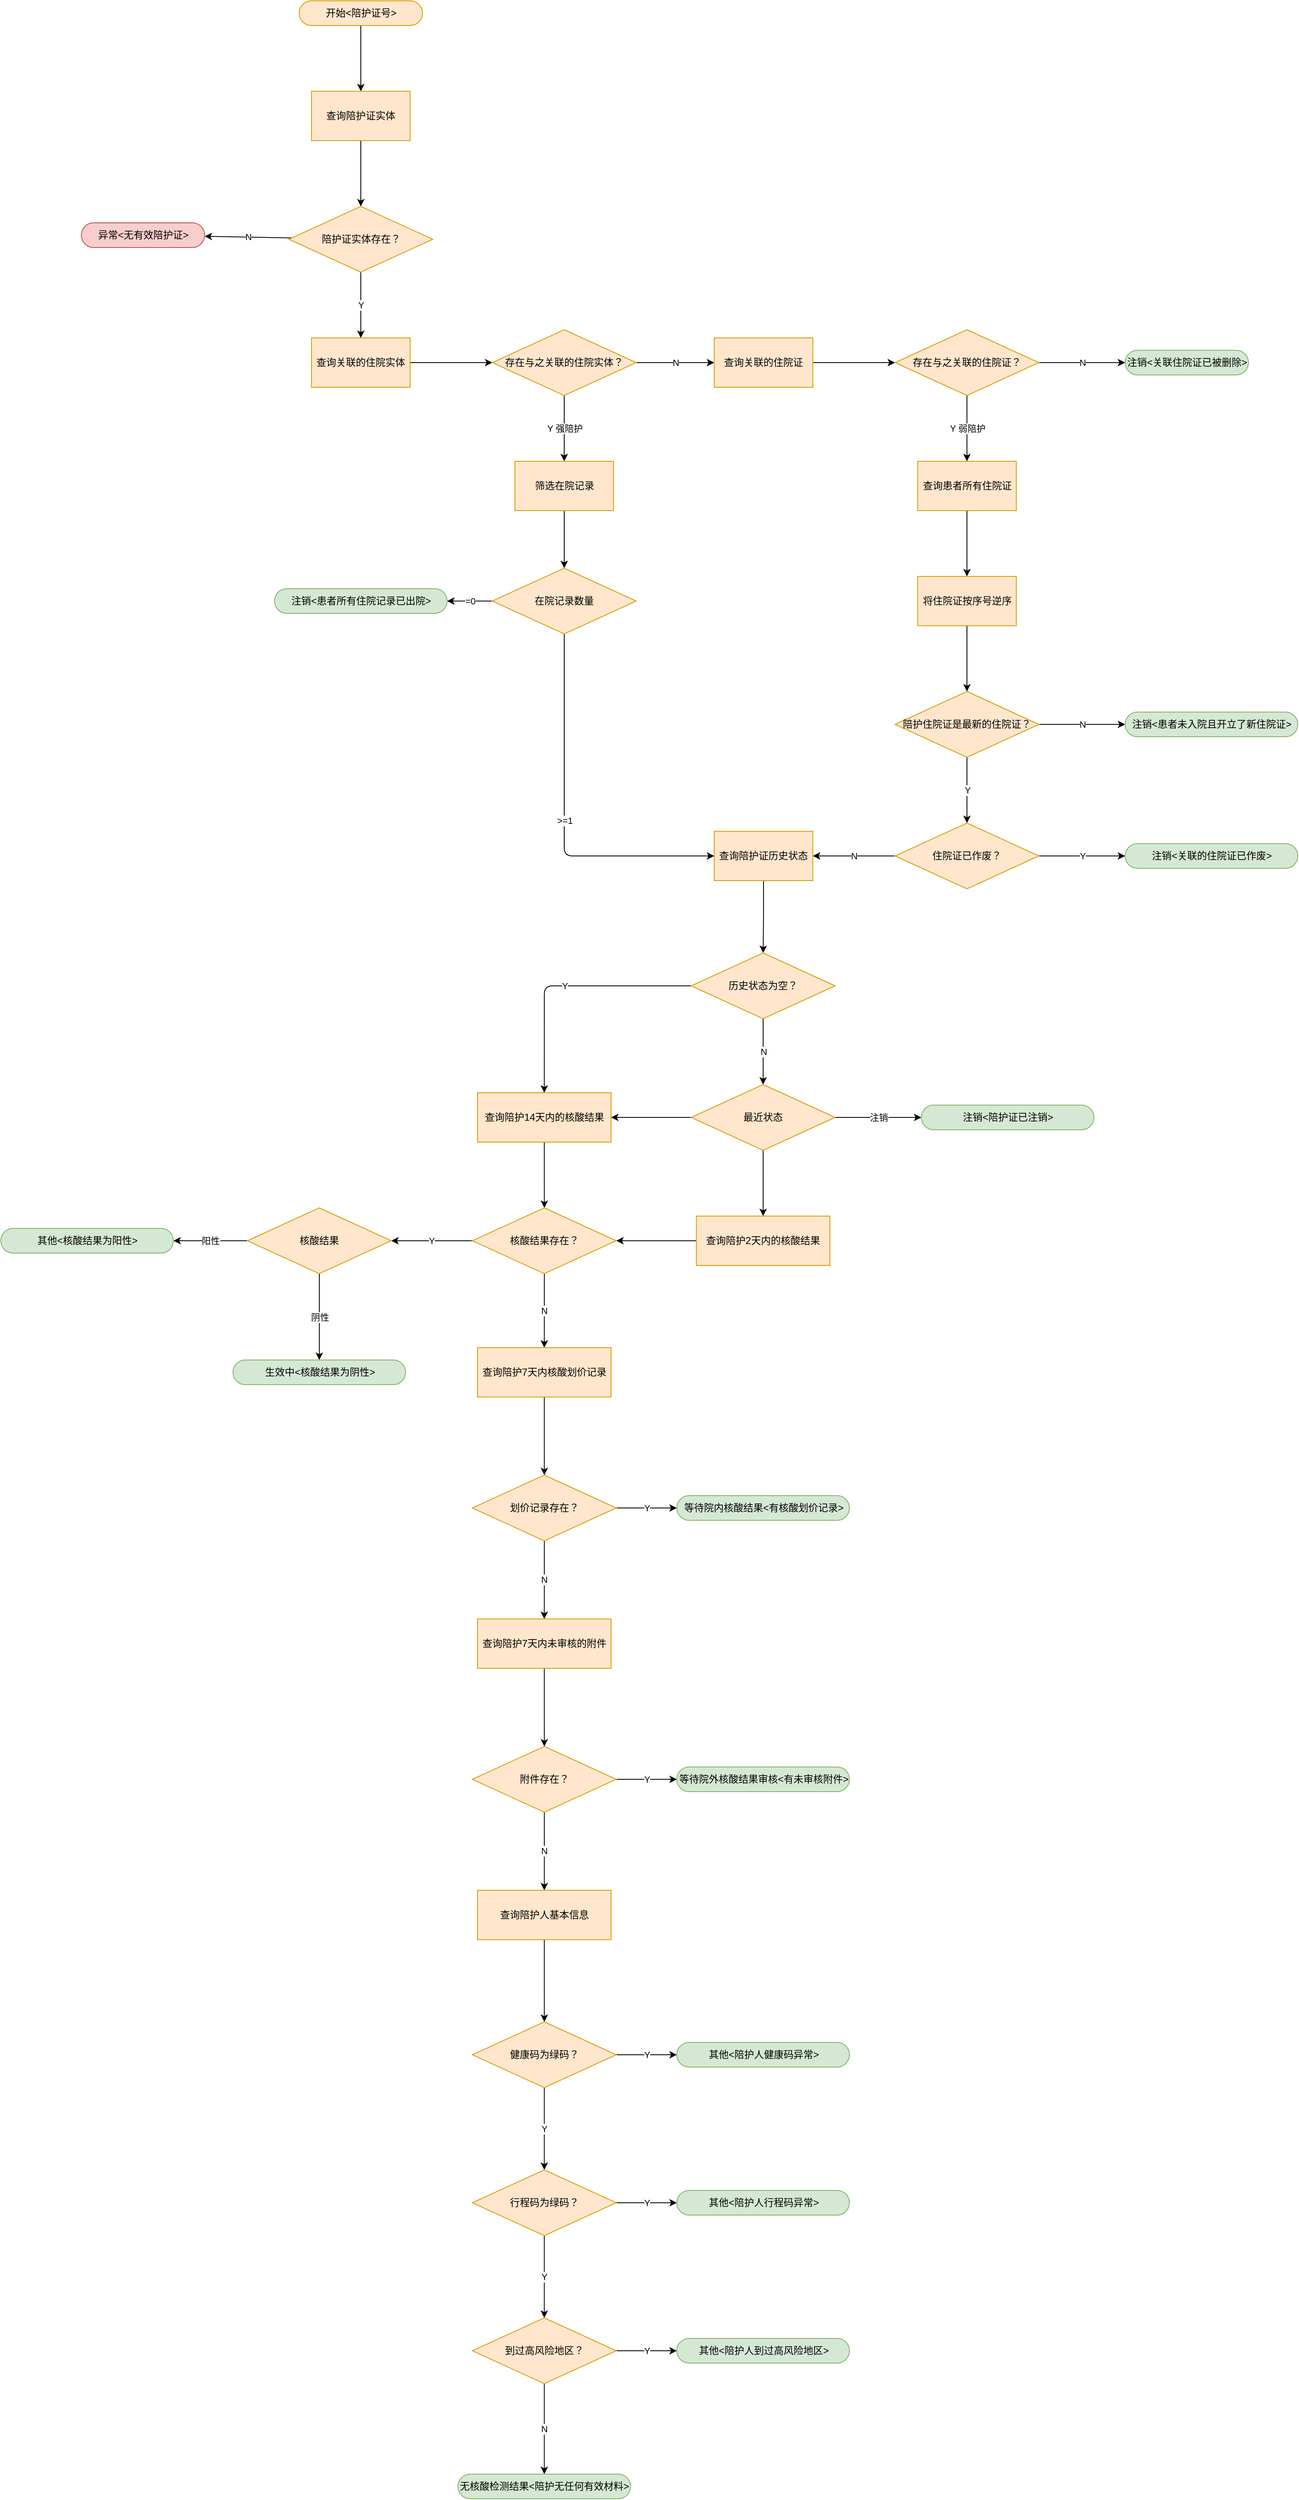 <mxfile>
    <diagram id="eYp32rkmpS_6zZbo1MFD" name="Page-1">
        <mxGraphModel dx="1035" dy="619" grid="1" gridSize="10" guides="1" tooltips="1" connect="1" arrows="1" fold="1" page="1" pageScale="1" pageWidth="1920" pageHeight="1200" math="0" shadow="0">
            <root>
                <mxCell id="0"/>
                <mxCell id="1" parent="0"/>
                <mxCell id="10" value="" style="edgeStyle=none;html=1;" parent="1" source="2" target="9" edge="1">
                    <mxGeometry relative="1" as="geometry"/>
                </mxCell>
                <mxCell id="2" value="开始&amp;lt;陪护证号&amp;gt;" style="html=1;dashed=0;whitespace=wrap;shape=mxgraph.dfd.start;fillColor=#ffe6cc;strokeColor=#d79b00;" parent="1" vertex="1">
                    <mxGeometry x="543" y="90" width="150" height="30" as="geometry"/>
                </mxCell>
                <mxCell id="12" value="" style="edgeStyle=none;html=1;" parent="1" source="9" target="11" edge="1">
                    <mxGeometry relative="1" as="geometry"/>
                </mxCell>
                <mxCell id="9" value="查询陪护证实体" style="whiteSpace=wrap;html=1;dashed=0;strokeColor=#d79b00;fillColor=#ffe6cc;" parent="1" vertex="1">
                    <mxGeometry x="558" y="200" width="120" height="60" as="geometry"/>
                </mxCell>
                <mxCell id="14" value="N" style="edgeStyle=none;html=1;" parent="1" source="11" target="13" edge="1">
                    <mxGeometry relative="1" as="geometry"/>
                </mxCell>
                <mxCell id="55" value="Y" style="edgeStyle=orthogonalEdgeStyle;html=1;" parent="1" source="11" target="26" edge="1">
                    <mxGeometry relative="1" as="geometry"/>
                </mxCell>
                <mxCell id="11" value="陪护证实体存在？" style="rhombus;whiteSpace=wrap;html=1;dashed=0;strokeColor=#d79b00;fillColor=#ffe6cc;" parent="1" vertex="1">
                    <mxGeometry x="530.5" y="340" width="175" height="80" as="geometry"/>
                </mxCell>
                <mxCell id="13" value="异常&amp;lt;无有效陪护证&amp;gt;" style="html=1;dashed=0;whitespace=wrap;shape=mxgraph.dfd.start;fillColor=#f8cecc;strokeColor=#b85450;" parent="1" vertex="1">
                    <mxGeometry x="278" y="360" width="150" height="30" as="geometry"/>
                </mxCell>
                <mxCell id="29" value="" style="edgeStyle=none;html=1;" parent="1" source="26" target="28" edge="1">
                    <mxGeometry relative="1" as="geometry"/>
                </mxCell>
                <mxCell id="26" value="查询关联的住院实体" style="whiteSpace=wrap;html=1;dashed=0;strokeColor=#d79b00;fillColor=#ffe6cc;" parent="1" vertex="1">
                    <mxGeometry x="558" y="500" width="120" height="60" as="geometry"/>
                </mxCell>
                <mxCell id="32" value="N" style="edgeStyle=orthogonalEdgeStyle;html=1;" parent="1" source="28" target="31" edge="1">
                    <mxGeometry relative="1" as="geometry"/>
                </mxCell>
                <mxCell id="38" value="Y 强陪护" style="edgeStyle=orthogonalEdgeStyle;html=1;" parent="1" source="28" target="37" edge="1">
                    <mxGeometry relative="1" as="geometry"/>
                </mxCell>
                <mxCell id="28" value="存在与之关联的住院实体？" style="rhombus;whiteSpace=wrap;html=1;dashed=0;strokeColor=#d79b00;fillColor=#ffe6cc;" parent="1" vertex="1">
                    <mxGeometry x="778" y="490" width="175" height="80" as="geometry"/>
                </mxCell>
                <mxCell id="34" value="" style="edgeStyle=orthogonalEdgeStyle;html=1;" parent="1" source="31" target="33" edge="1">
                    <mxGeometry relative="1" as="geometry"/>
                </mxCell>
                <mxCell id="31" value="查询关联的住院证" style="whiteSpace=wrap;html=1;dashed=0;strokeColor=#d79b00;fillColor=#ffe6cc;" parent="1" vertex="1">
                    <mxGeometry x="1048" y="500" width="120" height="60" as="geometry"/>
                </mxCell>
                <mxCell id="36" value="N" style="edgeStyle=orthogonalEdgeStyle;html=1;" parent="1" source="33" target="35" edge="1">
                    <mxGeometry relative="1" as="geometry"/>
                </mxCell>
                <mxCell id="41" value="Y 弱陪护" style="edgeStyle=orthogonalEdgeStyle;html=1;" parent="1" source="33" target="40" edge="1">
                    <mxGeometry relative="1" as="geometry"/>
                </mxCell>
                <mxCell id="33" value="存在与之关联的住院证？" style="rhombus;whiteSpace=wrap;html=1;dashed=0;strokeColor=#d79b00;fillColor=#ffe6cc;" parent="1" vertex="1">
                    <mxGeometry x="1268" y="490" width="175" height="80" as="geometry"/>
                </mxCell>
                <mxCell id="35" value="注销&amp;lt;关联住院证已被删除&amp;gt;" style="html=1;dashed=0;whitespace=wrap;shape=mxgraph.dfd.start;fillColor=#d5e8d4;strokeColor=#82b366;" parent="1" vertex="1">
                    <mxGeometry x="1548" y="515" width="150" height="30" as="geometry"/>
                </mxCell>
                <mxCell id="119" value="" style="edgeStyle=orthogonalEdgeStyle;html=1;" parent="1" source="37" target="118" edge="1">
                    <mxGeometry relative="1" as="geometry"/>
                </mxCell>
                <mxCell id="37" value="筛选在院记录" style="whiteSpace=wrap;html=1;dashed=0;strokeColor=#d79b00;fillColor=#ffe6cc;" parent="1" vertex="1">
                    <mxGeometry x="805.5" y="650" width="120" height="60" as="geometry"/>
                </mxCell>
                <mxCell id="43" value="" style="edgeStyle=orthogonalEdgeStyle;html=1;" parent="1" source="40" target="42" edge="1">
                    <mxGeometry relative="1" as="geometry"/>
                </mxCell>
                <mxCell id="40" value="查询患者所有住院证" style="whiteSpace=wrap;html=1;dashed=0;strokeColor=#d79b00;fillColor=#ffe6cc;" parent="1" vertex="1">
                    <mxGeometry x="1295.5" y="650" width="120" height="60" as="geometry"/>
                </mxCell>
                <mxCell id="45" value="" style="edgeStyle=orthogonalEdgeStyle;html=1;" parent="1" source="42" target="44" edge="1">
                    <mxGeometry relative="1" as="geometry"/>
                </mxCell>
                <mxCell id="42" value="将住院证按序号逆序" style="whiteSpace=wrap;html=1;dashed=0;strokeColor=#d79b00;fillColor=#ffe6cc;" parent="1" vertex="1">
                    <mxGeometry x="1295.5" y="790" width="120" height="60" as="geometry"/>
                </mxCell>
                <mxCell id="47" value="N" style="edgeStyle=orthogonalEdgeStyle;html=1;" parent="1" source="44" target="46" edge="1">
                    <mxGeometry relative="1" as="geometry"/>
                </mxCell>
                <mxCell id="49" value="Y" style="edgeStyle=orthogonalEdgeStyle;html=1;" parent="1" source="44" target="48" edge="1">
                    <mxGeometry relative="1" as="geometry"/>
                </mxCell>
                <mxCell id="44" value="陪护住院证是最新的住院证？" style="rhombus;whiteSpace=wrap;html=1;dashed=0;strokeColor=#d79b00;fillColor=#ffe6cc;" parent="1" vertex="1">
                    <mxGeometry x="1268" y="930" width="175" height="80" as="geometry"/>
                </mxCell>
                <mxCell id="46" value="注销&amp;lt;患者未入院且开立了新住院证&amp;gt;" style="html=1;dashed=0;whitespace=wrap;shape=mxgraph.dfd.start;fillColor=#d5e8d4;strokeColor=#82b366;" parent="1" vertex="1">
                    <mxGeometry x="1548" y="955" width="210" height="30" as="geometry"/>
                </mxCell>
                <mxCell id="51" value="Y" style="edgeStyle=orthogonalEdgeStyle;html=1;" parent="1" source="48" target="50" edge="1">
                    <mxGeometry relative="1" as="geometry"/>
                </mxCell>
                <mxCell id="58" value="N" style="edgeStyle=orthogonalEdgeStyle;html=1;" parent="1" source="48" target="57" edge="1">
                    <mxGeometry relative="1" as="geometry"/>
                </mxCell>
                <mxCell id="48" value="住院证已作废？" style="rhombus;whiteSpace=wrap;html=1;dashed=0;strokeColor=#d79b00;fillColor=#ffe6cc;" parent="1" vertex="1">
                    <mxGeometry x="1268" y="1090" width="175" height="80" as="geometry"/>
                </mxCell>
                <mxCell id="50" value="注销&amp;lt;关联的住院证已作废&amp;gt;" style="html=1;dashed=0;whitespace=wrap;shape=mxgraph.dfd.start;fillColor=#d5e8d4;strokeColor=#82b366;" parent="1" vertex="1">
                    <mxGeometry x="1548" y="1115" width="210" height="30" as="geometry"/>
                </mxCell>
                <mxCell id="132" value="" style="edgeStyle=orthogonalEdgeStyle;html=1;" parent="1" source="57" target="59" edge="1">
                    <mxGeometry relative="1" as="geometry"/>
                </mxCell>
                <mxCell id="57" value="查询陪护证历史状态" style="whiteSpace=wrap;html=1;dashed=0;strokeColor=#d79b00;fillColor=#ffe6cc;" parent="1" vertex="1">
                    <mxGeometry x="1048" y="1100" width="120" height="60" as="geometry"/>
                </mxCell>
                <mxCell id="62" value="N" style="edgeStyle=orthogonalEdgeStyle;html=1;" parent="1" source="59" target="61" edge="1">
                    <mxGeometry relative="1" as="geometry"/>
                </mxCell>
                <mxCell id="133" value="Y" style="edgeStyle=orthogonalEdgeStyle;html=1;exitX=0;exitY=0.5;exitDx=0;exitDy=0;entryX=0.5;entryY=0;entryDx=0;entryDy=0;" parent="1" source="59" target="69" edge="1">
                    <mxGeometry relative="1" as="geometry"/>
                </mxCell>
                <mxCell id="59" value="历史状态为空？" style="rhombus;whiteSpace=wrap;html=1;dashed=0;strokeColor=#d79b00;fillColor=#ffe6cc;" parent="1" vertex="1">
                    <mxGeometry x="1020" y="1248" width="175" height="80" as="geometry"/>
                </mxCell>
                <mxCell id="64" value="注销" style="edgeStyle=orthogonalEdgeStyle;html=1;" parent="1" source="61" target="63" edge="1">
                    <mxGeometry relative="1" as="geometry"/>
                </mxCell>
                <mxCell id="68" value="" style="edgeStyle=orthogonalEdgeStyle;html=1;" parent="1" source="61" target="67" edge="1">
                    <mxGeometry relative="1" as="geometry"/>
                </mxCell>
                <mxCell id="70" value="" style="edgeStyle=orthogonalEdgeStyle;html=1;" parent="1" source="61" target="69" edge="1">
                    <mxGeometry relative="1" as="geometry"/>
                </mxCell>
                <mxCell id="61" value="最近状态" style="rhombus;whiteSpace=wrap;html=1;dashed=0;strokeColor=#d79b00;fillColor=#ffe6cc;" parent="1" vertex="1">
                    <mxGeometry x="1020" y="1408" width="175" height="80" as="geometry"/>
                </mxCell>
                <mxCell id="63" value="注销&amp;lt;陪护证已注销&amp;gt;" style="html=1;dashed=0;whitespace=wrap;shape=mxgraph.dfd.start;fillColor=#d5e8d4;strokeColor=#82b366;" parent="1" vertex="1">
                    <mxGeometry x="1300" y="1433" width="210" height="30" as="geometry"/>
                </mxCell>
                <mxCell id="78" value="" style="edgeStyle=orthogonalEdgeStyle;html=1;" parent="1" source="67" target="76" edge="1">
                    <mxGeometry relative="1" as="geometry"/>
                </mxCell>
                <mxCell id="67" value="查询陪护2天内的核酸结果" style="whiteSpace=wrap;html=1;dashed=0;strokeColor=#d79b00;fillColor=#ffe6cc;" parent="1" vertex="1">
                    <mxGeometry x="1026.25" y="1568" width="162.5" height="60" as="geometry"/>
                </mxCell>
                <mxCell id="77" value="" style="edgeStyle=orthogonalEdgeStyle;html=1;" parent="1" source="69" target="76" edge="1">
                    <mxGeometry relative="1" as="geometry"/>
                </mxCell>
                <mxCell id="69" value="查询陪护14天内的核酸结果" style="whiteSpace=wrap;html=1;dashed=0;strokeColor=#d79b00;fillColor=#ffe6cc;" parent="1" vertex="1">
                    <mxGeometry x="760" y="1418" width="162.5" height="60" as="geometry"/>
                </mxCell>
                <mxCell id="80" value="Y" style="edgeStyle=orthogonalEdgeStyle;html=1;" parent="1" source="76" target="79" edge="1">
                    <mxGeometry relative="1" as="geometry"/>
                </mxCell>
                <mxCell id="86" value="N" style="edgeStyle=orthogonalEdgeStyle;html=1;" parent="1" source="76" target="93" edge="1">
                    <mxGeometry relative="1" as="geometry"/>
                </mxCell>
                <mxCell id="76" value="核酸结果存在？" style="rhombus;whiteSpace=wrap;html=1;dashed=0;strokeColor=#d79b00;fillColor=#ffe6cc;" parent="1" vertex="1">
                    <mxGeometry x="753.75" y="1558" width="175" height="80" as="geometry"/>
                </mxCell>
                <mxCell id="83" value="阴性" style="edgeStyle=orthogonalEdgeStyle;html=1;" parent="1" source="79" target="82" edge="1">
                    <mxGeometry relative="1" as="geometry"/>
                </mxCell>
                <mxCell id="84" value="阳性" style="edgeStyle=orthogonalEdgeStyle;html=1;" parent="1" source="79" target="81" edge="1">
                    <mxGeometry relative="1" as="geometry"/>
                </mxCell>
                <mxCell id="79" value="核酸结果" style="rhombus;whiteSpace=wrap;html=1;dashed=0;strokeColor=#d79b00;fillColor=#ffe6cc;" parent="1" vertex="1">
                    <mxGeometry x="480" y="1558" width="175" height="80" as="geometry"/>
                </mxCell>
                <mxCell id="81" value="其他&amp;lt;核酸结果为阳性&amp;gt;" style="html=1;dashed=0;whitespace=wrap;shape=mxgraph.dfd.start;fillColor=#d5e8d4;strokeColor=#82b366;" parent="1" vertex="1">
                    <mxGeometry x="180" y="1583" width="210" height="30" as="geometry"/>
                </mxCell>
                <mxCell id="82" value="生效中&amp;lt;核酸结果为阴性&amp;gt;" style="html=1;dashed=0;whitespace=wrap;shape=mxgraph.dfd.start;fillColor=#d5e8d4;strokeColor=#82b366;" parent="1" vertex="1">
                    <mxGeometry x="462.5" y="1743" width="210" height="30" as="geometry"/>
                </mxCell>
                <mxCell id="88" value="Y" style="edgeStyle=orthogonalEdgeStyle;html=1;" parent="1" source="85" target="87" edge="1">
                    <mxGeometry relative="1" as="geometry"/>
                </mxCell>
                <mxCell id="98" value="N" style="edgeStyle=orthogonalEdgeStyle;html=1;" parent="1" source="85" target="96" edge="1">
                    <mxGeometry relative="1" as="geometry"/>
                </mxCell>
                <mxCell id="85" value="划价记录存在？" style="rhombus;whiteSpace=wrap;html=1;dashed=0;strokeColor=#d79b00;fillColor=#ffe6cc;" parent="1" vertex="1">
                    <mxGeometry x="753.75" y="1883" width="175" height="80" as="geometry"/>
                </mxCell>
                <mxCell id="87" value="等待院内核酸结果&amp;lt;有核酸划价记录&amp;gt;" style="html=1;dashed=0;whitespace=wrap;shape=mxgraph.dfd.start;fillColor=#d5e8d4;strokeColor=#82b366;" parent="1" vertex="1">
                    <mxGeometry x="1002.5" y="1908" width="210" height="30" as="geometry"/>
                </mxCell>
                <mxCell id="92" value="Y" style="edgeStyle=orthogonalEdgeStyle;html=1;" parent="1" source="89" target="91" edge="1">
                    <mxGeometry relative="1" as="geometry"/>
                </mxCell>
                <mxCell id="101" value="N" style="edgeStyle=orthogonalEdgeStyle;html=1;" parent="1" source="89" target="100" edge="1">
                    <mxGeometry relative="1" as="geometry"/>
                </mxCell>
                <mxCell id="89" value="附件存在？" style="rhombus;whiteSpace=wrap;html=1;dashed=0;strokeColor=#d79b00;fillColor=#ffe6cc;" parent="1" vertex="1">
                    <mxGeometry x="753.75" y="2213" width="175" height="80" as="geometry"/>
                </mxCell>
                <mxCell id="91" value="等待院外核酸结果审核&amp;lt;有未审核附件&amp;gt;" style="html=1;dashed=0;whitespace=wrap;shape=mxgraph.dfd.start;fillColor=#d5e8d4;strokeColor=#82b366;" parent="1" vertex="1">
                    <mxGeometry x="1002.5" y="2238" width="210" height="30" as="geometry"/>
                </mxCell>
                <mxCell id="94" value="" style="edgeStyle=orthogonalEdgeStyle;html=1;" parent="1" source="93" target="85" edge="1">
                    <mxGeometry relative="1" as="geometry"/>
                </mxCell>
                <mxCell id="93" value="查询陪护7天内核酸划价记录" style="whiteSpace=wrap;html=1;dashed=0;strokeColor=#d79b00;fillColor=#ffe6cc;" parent="1" vertex="1">
                    <mxGeometry x="760" y="1728" width="162.5" height="60" as="geometry"/>
                </mxCell>
                <mxCell id="99" value="" style="edgeStyle=orthogonalEdgeStyle;html=1;" parent="1" source="96" target="89" edge="1">
                    <mxGeometry relative="1" as="geometry"/>
                </mxCell>
                <mxCell id="96" value="查询陪护7天内未审核的附件" style="whiteSpace=wrap;html=1;dashed=0;strokeColor=#d79b00;fillColor=#ffe6cc;" parent="1" vertex="1">
                    <mxGeometry x="760" y="2058" width="162.5" height="60" as="geometry"/>
                </mxCell>
                <mxCell id="105" value="" style="edgeStyle=orthogonalEdgeStyle;html=1;" parent="1" source="100" target="102" edge="1">
                    <mxGeometry relative="1" as="geometry"/>
                </mxCell>
                <mxCell id="100" value="查询陪护人基本信息" style="whiteSpace=wrap;html=1;dashed=0;strokeColor=#d79b00;fillColor=#ffe6cc;" parent="1" vertex="1">
                    <mxGeometry x="760" y="2388" width="162.5" height="60" as="geometry"/>
                </mxCell>
                <mxCell id="106" value="Y" style="edgeStyle=orthogonalEdgeStyle;html=1;" parent="1" source="102" target="103" edge="1">
                    <mxGeometry relative="1" as="geometry"/>
                </mxCell>
                <mxCell id="117" value="Y" style="edgeStyle=orthogonalEdgeStyle;html=1;" parent="1" source="102" target="109" edge="1">
                    <mxGeometry relative="1" as="geometry"/>
                </mxCell>
                <mxCell id="102" value="健康码为绿码？" style="rhombus;whiteSpace=wrap;html=1;dashed=0;strokeColor=#d79b00;fillColor=#ffe6cc;" parent="1" vertex="1">
                    <mxGeometry x="753.75" y="2548" width="175" height="80" as="geometry"/>
                </mxCell>
                <mxCell id="107" value="Y" style="edgeStyle=orthogonalEdgeStyle;html=1;" parent="1" source="103" target="104" edge="1">
                    <mxGeometry relative="1" as="geometry"/>
                </mxCell>
                <mxCell id="115" value="Y" style="edgeStyle=orthogonalEdgeStyle;html=1;" parent="1" source="103" target="110" edge="1">
                    <mxGeometry relative="1" as="geometry"/>
                </mxCell>
                <mxCell id="103" value="行程码为绿码？" style="rhombus;whiteSpace=wrap;html=1;dashed=0;strokeColor=#d79b00;fillColor=#ffe6cc;" parent="1" vertex="1">
                    <mxGeometry x="753.75" y="2728" width="175" height="80" as="geometry"/>
                </mxCell>
                <mxCell id="113" value="N" style="edgeStyle=orthogonalEdgeStyle;html=1;" parent="1" source="104" target="112" edge="1">
                    <mxGeometry relative="1" as="geometry"/>
                </mxCell>
                <mxCell id="114" value="Y" style="edgeStyle=orthogonalEdgeStyle;html=1;" parent="1" source="104" target="111" edge="1">
                    <mxGeometry relative="1" as="geometry"/>
                </mxCell>
                <mxCell id="104" value="到过高风险地区？" style="rhombus;whiteSpace=wrap;html=1;dashed=0;strokeColor=#d79b00;fillColor=#ffe6cc;" parent="1" vertex="1">
                    <mxGeometry x="753.75" y="2908" width="175" height="80" as="geometry"/>
                </mxCell>
                <mxCell id="109" value="其他&amp;lt;陪护人健康码异常&amp;gt;" style="html=1;dashed=0;whitespace=wrap;shape=mxgraph.dfd.start;fillColor=#d5e8d4;strokeColor=#82b366;" parent="1" vertex="1">
                    <mxGeometry x="1002.5" y="2573" width="210" height="30" as="geometry"/>
                </mxCell>
                <mxCell id="110" value="其他&amp;lt;陪护人行程码异常&amp;gt;" style="html=1;dashed=0;whitespace=wrap;shape=mxgraph.dfd.start;fillColor=#d5e8d4;strokeColor=#82b366;" parent="1" vertex="1">
                    <mxGeometry x="1002.5" y="2753" width="210" height="30" as="geometry"/>
                </mxCell>
                <mxCell id="111" value="其他&amp;lt;陪护人到过高风险地区&amp;gt;" style="html=1;dashed=0;whitespace=wrap;shape=mxgraph.dfd.start;fillColor=#d5e8d4;strokeColor=#82b366;" parent="1" vertex="1">
                    <mxGeometry x="1002.5" y="2933" width="210" height="30" as="geometry"/>
                </mxCell>
                <mxCell id="112" value="无核酸检测结果&amp;lt;陪护无任何有效材料&amp;gt;" style="html=1;dashed=0;whitespace=wrap;shape=mxgraph.dfd.start;fillColor=#d5e8d4;strokeColor=#82b366;" parent="1" vertex="1">
                    <mxGeometry x="736.25" y="3098" width="210" height="30" as="geometry"/>
                </mxCell>
                <mxCell id="131" value="=0" style="edgeStyle=orthogonalEdgeStyle;html=1;" parent="1" source="118" target="130" edge="1">
                    <mxGeometry relative="1" as="geometry"/>
                </mxCell>
                <mxCell id="134" value="&amp;gt;=1" style="edgeStyle=orthogonalEdgeStyle;html=1;exitX=0.5;exitY=1;exitDx=0;exitDy=0;entryX=0;entryY=0.5;entryDx=0;entryDy=0;" parent="1" source="118" target="57" edge="1">
                    <mxGeometry relative="1" as="geometry"/>
                </mxCell>
                <mxCell id="118" value="在院记录数量" style="rhombus;whiteSpace=wrap;html=1;dashed=0;strokeColor=#d79b00;fillColor=#ffe6cc;" parent="1" vertex="1">
                    <mxGeometry x="778" y="780" width="175" height="80" as="geometry"/>
                </mxCell>
                <mxCell id="130" value="注销&amp;lt;患者所有住院记录已出院&amp;gt;" style="html=1;dashed=0;whitespace=wrap;shape=mxgraph.dfd.start;fillColor=#d5e8d4;strokeColor=#82b366;" parent="1" vertex="1">
                    <mxGeometry x="513" y="805" width="210" height="30" as="geometry"/>
                </mxCell>
            </root>
        </mxGraphModel>
    </diagram>
</mxfile>